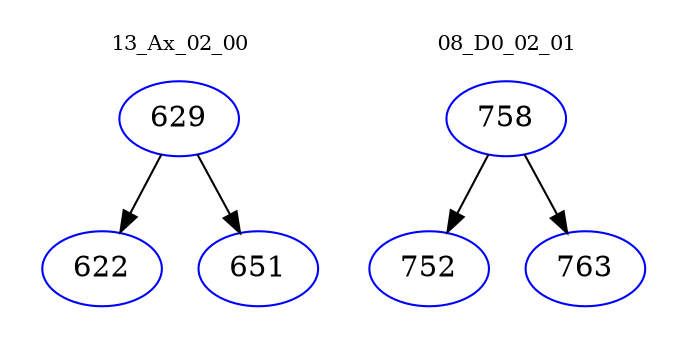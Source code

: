digraph{
subgraph cluster_0 {
color = white
label = "13_Ax_02_00";
fontsize=10;
T0_629 [label="629", color="blue"]
T0_629 -> T0_622 [color="black"]
T0_622 [label="622", color="blue"]
T0_629 -> T0_651 [color="black"]
T0_651 [label="651", color="blue"]
}
subgraph cluster_1 {
color = white
label = "08_D0_02_01";
fontsize=10;
T1_758 [label="758", color="blue"]
T1_758 -> T1_752 [color="black"]
T1_752 [label="752", color="blue"]
T1_758 -> T1_763 [color="black"]
T1_763 [label="763", color="blue"]
}
}
